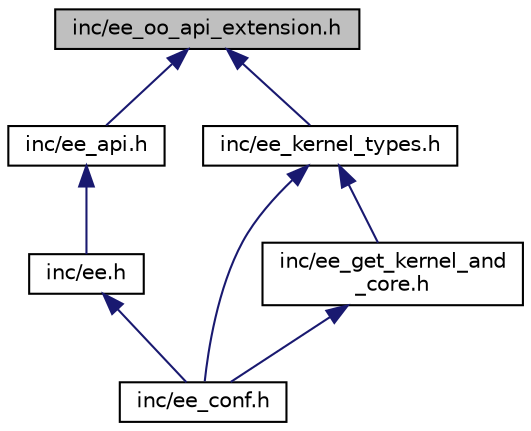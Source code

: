 digraph "inc/ee_oo_api_extension.h"
{
 // LATEX_PDF_SIZE
  edge [fontname="Helvetica",fontsize="10",labelfontname="Helvetica",labelfontsize="10"];
  node [fontname="Helvetica",fontsize="10",shape=record];
  Node1 [label="inc/ee_oo_api_extension.h",height=0.2,width=0.4,color="black", fillcolor="grey75", style="filled", fontcolor="black",tooltip="OSEK Kernel Extended APIs."];
  Node1 -> Node2 [dir="back",color="midnightblue",fontsize="10",style="solid"];
  Node2 [label="inc/ee_api.h",height=0.2,width=0.4,color="black", fillcolor="white", style="filled",URL="$ee__api_8h.html",tooltip="OSEK Kernel APIs Collector."];
  Node2 -> Node3 [dir="back",color="midnightblue",fontsize="10",style="solid"];
  Node3 [label="inc/ee.h",height=0.2,width=0.4,color="black", fillcolor="white", style="filled",URL="$ee_8h.html",tooltip="Main Collector."];
  Node3 -> Node4 [dir="back",color="midnightblue",fontsize="10",style="solid"];
  Node4 [label="inc/ee_conf.h",height=0.2,width=0.4,color="black", fillcolor="white", style="filled",URL="$ee__conf_8h.html",tooltip="Main Configuration Collector."];
  Node1 -> Node5 [dir="back",color="midnightblue",fontsize="10",style="solid"];
  Node5 [label="inc/ee_kernel_types.h",height=0.2,width=0.4,color="black", fillcolor="white", style="filled",URL="$ee__kernel__types_8h.html",tooltip="OSEK Kernel Internal Types."];
  Node5 -> Node4 [dir="back",color="midnightblue",fontsize="10",style="solid"];
  Node5 -> Node6 [dir="back",color="midnightblue",fontsize="10",style="solid"];
  Node6 [label="inc/ee_get_kernel_and\l_core.h",height=0.2,width=0.4,color="black", fillcolor="white", style="filled",URL="$ee__get__kernel__and__core_8h.html",tooltip="HAL internal."];
  Node6 -> Node4 [dir="back",color="midnightblue",fontsize="10",style="solid"];
}
